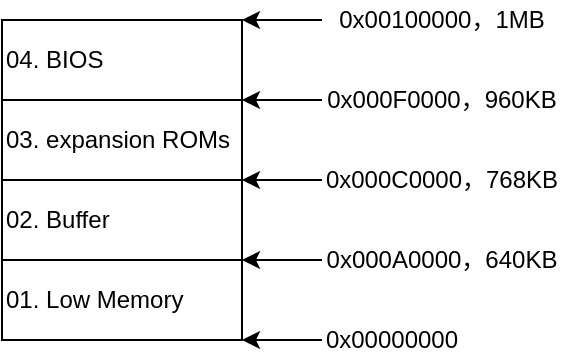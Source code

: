 <mxfile version="15.4.0" type="device"><diagram id="kSkzd8c2gPEi5r6YGwE1" name="第 1 页"><mxGraphModel dx="569" dy="329" grid="1" gridSize="10" guides="1" tooltips="1" connect="1" arrows="1" fold="1" page="1" pageScale="1" pageWidth="827" pageHeight="1169" math="0" shadow="0"><root><mxCell id="0"/><mxCell id="1" parent="0"/><mxCell id="xC1Krt7TE62VE68AEwYP-2" value="04. BIOS" style="rounded=0;whiteSpace=wrap;html=1;align=left;" vertex="1" parent="1"><mxGeometry y="80" width="120" height="40" as="geometry"/></mxCell><mxCell id="xC1Krt7TE62VE68AEwYP-3" value="02. Buffer" style="rounded=0;whiteSpace=wrap;html=1;align=left;" vertex="1" parent="1"><mxGeometry y="160" width="120" height="40" as="geometry"/></mxCell><mxCell id="xC1Krt7TE62VE68AEwYP-4" value="03. expansion ROMs" style="rounded=0;whiteSpace=wrap;html=1;align=left;" vertex="1" parent="1"><mxGeometry y="120" width="120" height="40" as="geometry"/></mxCell><mxCell id="xC1Krt7TE62VE68AEwYP-5" value="01. Low Memory" style="rounded=0;whiteSpace=wrap;html=1;align=left;" vertex="1" parent="1"><mxGeometry y="200" width="120" height="40" as="geometry"/></mxCell><mxCell id="xC1Krt7TE62VE68AEwYP-9" style="edgeStyle=orthogonalEdgeStyle;rounded=0;orthogonalLoop=1;jettySize=auto;html=1;entryX=1;entryY=1;entryDx=0;entryDy=0;" edge="1" parent="1" source="xC1Krt7TE62VE68AEwYP-7" target="xC1Krt7TE62VE68AEwYP-5"><mxGeometry relative="1" as="geometry"><Array as="points"><mxPoint x="130" y="240"/><mxPoint x="130" y="240"/></Array></mxGeometry></mxCell><mxCell id="xC1Krt7TE62VE68AEwYP-7" value="0x00000000" style="text;html=1;strokeColor=none;fillColor=none;align=center;verticalAlign=middle;whiteSpace=wrap;rounded=0;" vertex="1" parent="1"><mxGeometry x="160" y="230" width="70" height="20" as="geometry"/></mxCell><mxCell id="xC1Krt7TE62VE68AEwYP-11" style="edgeStyle=orthogonalEdgeStyle;rounded=0;orthogonalLoop=1;jettySize=auto;html=1;entryX=1;entryY=0;entryDx=0;entryDy=0;" edge="1" parent="1" source="xC1Krt7TE62VE68AEwYP-10" target="xC1Krt7TE62VE68AEwYP-5"><mxGeometry relative="1" as="geometry"><Array as="points"><mxPoint x="130" y="200"/><mxPoint x="130" y="200"/></Array></mxGeometry></mxCell><mxCell id="xC1Krt7TE62VE68AEwYP-10" value="0x000A0000，640KB" style="text;html=1;strokeColor=none;fillColor=none;align=center;verticalAlign=middle;whiteSpace=wrap;rounded=0;" vertex="1" parent="1"><mxGeometry x="160" y="190" width="120" height="20" as="geometry"/></mxCell><mxCell id="xC1Krt7TE62VE68AEwYP-13" style="edgeStyle=orthogonalEdgeStyle;rounded=0;orthogonalLoop=1;jettySize=auto;html=1;entryX=1;entryY=1;entryDx=0;entryDy=0;" edge="1" parent="1" source="xC1Krt7TE62VE68AEwYP-12" target="xC1Krt7TE62VE68AEwYP-4"><mxGeometry relative="1" as="geometry"><Array as="points"><mxPoint x="130" y="160"/><mxPoint x="130" y="160"/></Array></mxGeometry></mxCell><mxCell id="xC1Krt7TE62VE68AEwYP-12" value="0x000C0000，768KB" style="text;html=1;strokeColor=none;fillColor=none;align=center;verticalAlign=middle;whiteSpace=wrap;rounded=0;" vertex="1" parent="1"><mxGeometry x="160" y="150" width="120" height="20" as="geometry"/></mxCell><mxCell id="xC1Krt7TE62VE68AEwYP-15" style="edgeStyle=orthogonalEdgeStyle;rounded=0;orthogonalLoop=1;jettySize=auto;html=1;entryX=1;entryY=0;entryDx=0;entryDy=0;" edge="1" parent="1" source="xC1Krt7TE62VE68AEwYP-14" target="xC1Krt7TE62VE68AEwYP-4"><mxGeometry relative="1" as="geometry"><Array as="points"><mxPoint x="130" y="120"/><mxPoint x="130" y="120"/></Array></mxGeometry></mxCell><mxCell id="xC1Krt7TE62VE68AEwYP-14" value="0x000F0000，960KB" style="text;html=1;strokeColor=none;fillColor=none;align=center;verticalAlign=middle;whiteSpace=wrap;rounded=0;" vertex="1" parent="1"><mxGeometry x="160" y="110" width="120" height="20" as="geometry"/></mxCell><mxCell id="xC1Krt7TE62VE68AEwYP-17" style="edgeStyle=orthogonalEdgeStyle;rounded=0;orthogonalLoop=1;jettySize=auto;html=1;entryX=1;entryY=0;entryDx=0;entryDy=0;" edge="1" parent="1" source="xC1Krt7TE62VE68AEwYP-16" target="xC1Krt7TE62VE68AEwYP-2"><mxGeometry relative="1" as="geometry"><Array as="points"><mxPoint x="130" y="80"/><mxPoint x="130" y="80"/></Array></mxGeometry></mxCell><mxCell id="xC1Krt7TE62VE68AEwYP-16" value="0x00100000，1MB" style="text;html=1;strokeColor=none;fillColor=none;align=center;verticalAlign=middle;whiteSpace=wrap;rounded=0;" vertex="1" parent="1"><mxGeometry x="160" y="70" width="120" height="20" as="geometry"/></mxCell></root></mxGraphModel></diagram></mxfile>